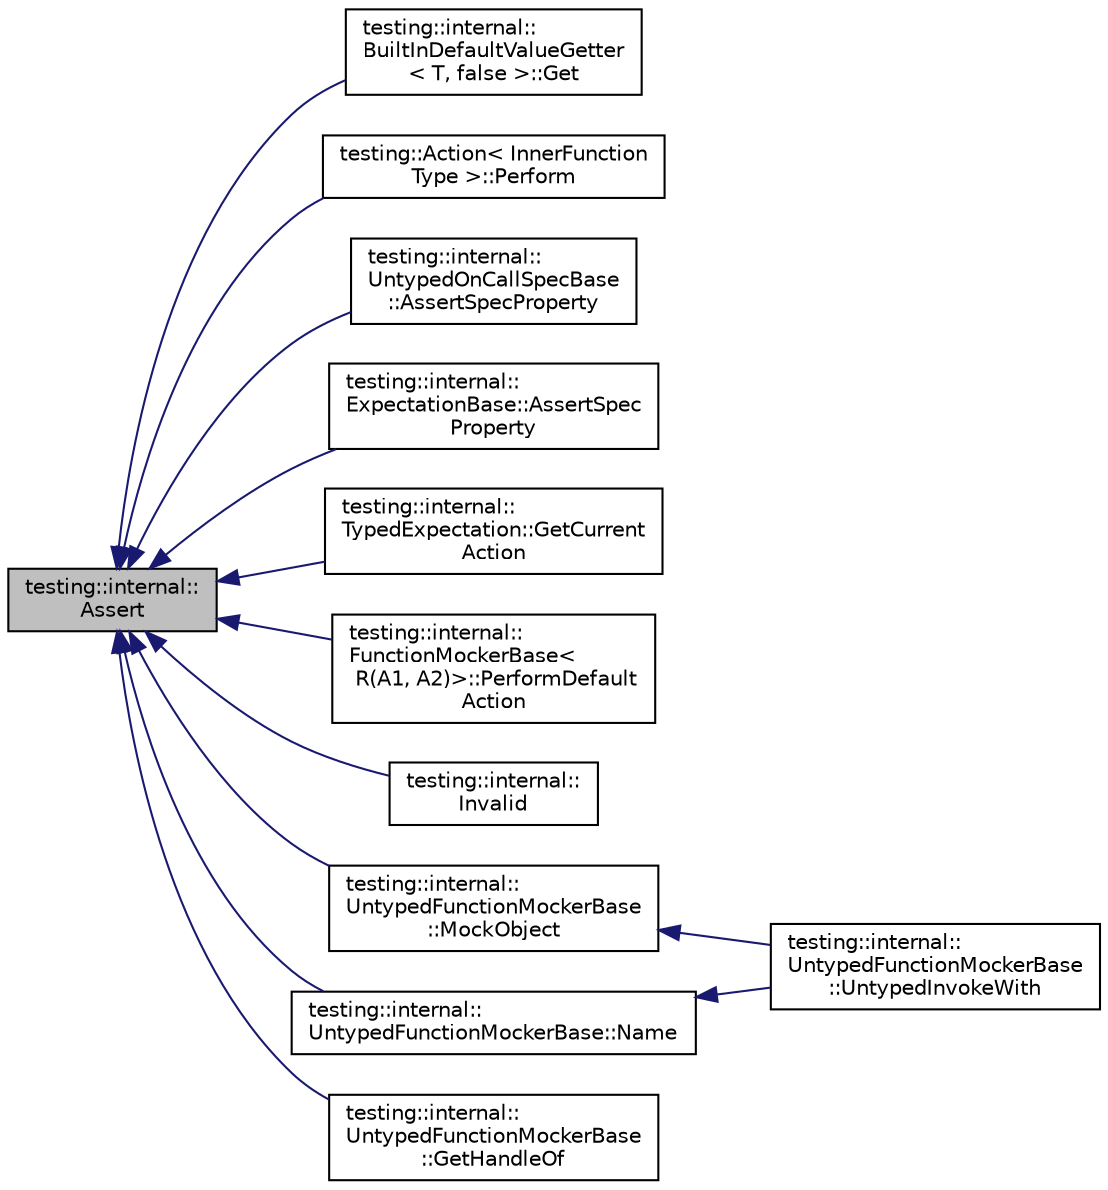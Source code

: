 digraph "testing::internal::Assert"
{
  edge [fontname="Helvetica",fontsize="10",labelfontname="Helvetica",labelfontsize="10"];
  node [fontname="Helvetica",fontsize="10",shape=record];
  rankdir="LR";
  Node160 [label="testing::internal::\lAssert",height=0.2,width=0.4,color="black", fillcolor="grey75", style="filled", fontcolor="black"];
  Node160 -> Node161 [dir="back",color="midnightblue",fontsize="10",style="solid",fontname="Helvetica"];
  Node161 [label="testing::internal::\lBuiltInDefaultValueGetter\l\< T, false \>::Get",height=0.2,width=0.4,color="black", fillcolor="white", style="filled",URL="$d7/d04/structtesting_1_1internal_1_1_built_in_default_value_getter_3_01_t_00_01false_01_4.html#a8c8e929666f61272961eea21a60de4ad"];
  Node160 -> Node162 [dir="back",color="midnightblue",fontsize="10",style="solid",fontname="Helvetica"];
  Node162 [label="testing::Action\< InnerFunction\lType \>::Perform",height=0.2,width=0.4,color="black", fillcolor="white", style="filled",URL="$d0/dd1/classtesting_1_1_action.html#ad00a03062885685da84b308e6e8ff4cb"];
  Node160 -> Node163 [dir="back",color="midnightblue",fontsize="10",style="solid",fontname="Helvetica"];
  Node163 [label="testing::internal::\lUntypedOnCallSpecBase\l::AssertSpecProperty",height=0.2,width=0.4,color="black", fillcolor="white", style="filled",URL="$d3/d7f/classtesting_1_1internal_1_1_untyped_on_call_spec_base.html#a5ec302e0788e40775218ce17288c04f3"];
  Node160 -> Node164 [dir="back",color="midnightblue",fontsize="10",style="solid",fontname="Helvetica"];
  Node164 [label="testing::internal::\lExpectationBase::AssertSpec\lProperty",height=0.2,width=0.4,color="black", fillcolor="white", style="filled",URL="$d6/de4/classtesting_1_1internal_1_1_expectation_base.html#aa631b79fb3442c16142f662a059d62c7"];
  Node160 -> Node165 [dir="back",color="midnightblue",fontsize="10",style="solid",fontname="Helvetica"];
  Node165 [label="testing::internal::\lTypedExpectation::GetCurrent\lAction",height=0.2,width=0.4,color="black", fillcolor="white", style="filled",URL="$d2/d4b/classtesting_1_1internal_1_1_typed_expectation.html#a5053b8335ca295b34cd6a68f8d462602"];
  Node160 -> Node166 [dir="back",color="midnightblue",fontsize="10",style="solid",fontname="Helvetica"];
  Node166 [label="testing::internal::\lFunctionMockerBase\<\l R(A1, A2)\>::PerformDefault\lAction",height=0.2,width=0.4,color="black", fillcolor="white", style="filled",URL="$da/de9/classtesting_1_1internal_1_1_function_mocker_base.html#afbaca476f7053cfbf84d583f24b55fb9"];
  Node160 -> Node167 [dir="back",color="midnightblue",fontsize="10",style="solid",fontname="Helvetica"];
  Node167 [label="testing::internal::\lInvalid",height=0.2,width=0.4,color="black", fillcolor="white", style="filled",URL="$d0/da7/namespacetesting_1_1internal.html#a3316c24e8a79f5def3e85d763ae50854"];
  Node160 -> Node168 [dir="back",color="midnightblue",fontsize="10",style="solid",fontname="Helvetica"];
  Node168 [label="testing::internal::\lUntypedFunctionMockerBase\l::MockObject",height=0.2,width=0.4,color="black", fillcolor="white", style="filled",URL="$d3/d5f/classtesting_1_1internal_1_1_untyped_function_mocker_base.html#a71863dd67193a7082078d5b366d5ce51"];
  Node168 -> Node169 [dir="back",color="midnightblue",fontsize="10",style="solid",fontname="Helvetica"];
  Node169 [label="testing::internal::\lUntypedFunctionMockerBase\l::UntypedInvokeWith",height=0.2,width=0.4,color="black", fillcolor="white", style="filled",URL="$d3/d5f/classtesting_1_1internal_1_1_untyped_function_mocker_base.html#adaec41c0ba8a07c2415f6c8efa0ca54f"];
  Node160 -> Node170 [dir="back",color="midnightblue",fontsize="10",style="solid",fontname="Helvetica"];
  Node170 [label="testing::internal::\lUntypedFunctionMockerBase::Name",height=0.2,width=0.4,color="black", fillcolor="white", style="filled",URL="$d3/d5f/classtesting_1_1internal_1_1_untyped_function_mocker_base.html#ae90a5b5d48db1e99634bc6ff39ded335"];
  Node170 -> Node169 [dir="back",color="midnightblue",fontsize="10",style="solid",fontname="Helvetica"];
  Node160 -> Node171 [dir="back",color="midnightblue",fontsize="10",style="solid",fontname="Helvetica"];
  Node171 [label="testing::internal::\lUntypedFunctionMockerBase\l::GetHandleOf",height=0.2,width=0.4,color="black", fillcolor="white", style="filled",URL="$d3/d5f/classtesting_1_1internal_1_1_untyped_function_mocker_base.html#a7705611c4a63df16cddb0674878c403a"];
}
